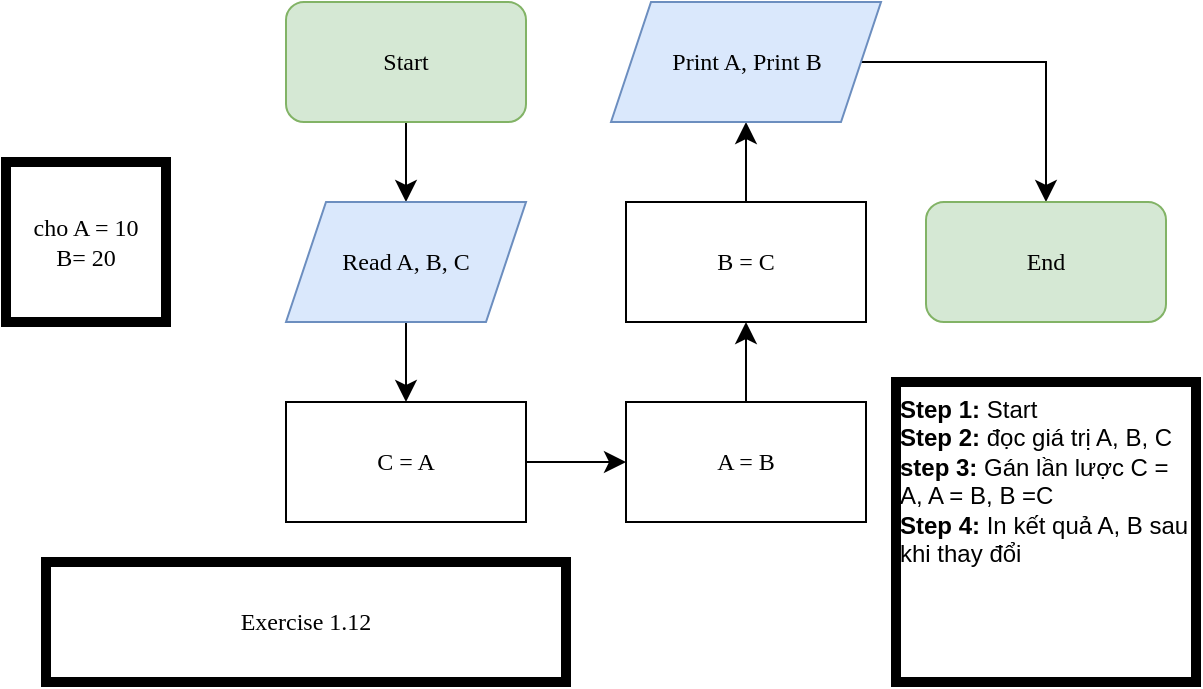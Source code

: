 <mxfile version="24.7.16">
  <diagram id="C5RBs43oDa-KdzZeNtuy" name="Exercise1.12">
    <mxGraphModel dx="377" dy="234" grid="1" gridSize="10" guides="1" tooltips="1" connect="1" arrows="1" fold="1" page="1" pageScale="1" pageWidth="827" pageHeight="1169" math="0" shadow="0">
      <root>
        <mxCell id="WIyWlLk6GJQsqaUBKTNV-0" />
        <mxCell id="WIyWlLk6GJQsqaUBKTNV-1" parent="WIyWlLk6GJQsqaUBKTNV-0" />
        <mxCell id="Ci1fB9h60IIG0PQ7zm6q-15" value="" style="edgeStyle=none;curved=1;rounded=0;orthogonalLoop=1;jettySize=auto;html=1;fontSize=12;startSize=8;endSize=8;entryX=0.5;entryY=0;entryDx=0;entryDy=0;fontFamily=Times New Roman;" parent="WIyWlLk6GJQsqaUBKTNV-1" source="Ci1fB9h60IIG0PQ7zm6q-16" target="Ci1fB9h60IIG0PQ7zm6q-18" edge="1">
          <mxGeometry relative="1" as="geometry">
            <mxPoint x="320" y="250" as="targetPoint" />
          </mxGeometry>
        </mxCell>
        <mxCell id="Ci1fB9h60IIG0PQ7zm6q-16" value="Start" style="rounded=1;whiteSpace=wrap;html=1;fillColor=#d5e8d4;strokeColor=#82b366;fontFamily=Times New Roman;" parent="WIyWlLk6GJQsqaUBKTNV-1" vertex="1">
          <mxGeometry x="260" y="120" width="120" height="60" as="geometry" />
        </mxCell>
        <mxCell id="Ci1fB9h60IIG0PQ7zm6q-17" value="" style="edgeStyle=none;curved=1;rounded=0;orthogonalLoop=1;jettySize=auto;html=1;fontSize=12;startSize=8;endSize=8;fontFamily=Times New Roman;" parent="WIyWlLk6GJQsqaUBKTNV-1" source="Ci1fB9h60IIG0PQ7zm6q-18" target="Ci1fB9h60IIG0PQ7zm6q-20" edge="1">
          <mxGeometry relative="1" as="geometry" />
        </mxCell>
        <mxCell id="Ci1fB9h60IIG0PQ7zm6q-18" value="Read A, B, C" style="shape=parallelogram;perimeter=parallelogramPerimeter;whiteSpace=wrap;html=1;fixedSize=1;fillColor=#dae8fc;strokeColor=#6c8ebf;fontFamily=Times New Roman;" parent="WIyWlLk6GJQsqaUBKTNV-1" vertex="1">
          <mxGeometry x="260" y="220" width="120" height="60" as="geometry" />
        </mxCell>
        <mxCell id="Ci1fB9h60IIG0PQ7zm6q-19" value="" style="edgeStyle=none;curved=1;rounded=0;orthogonalLoop=1;jettySize=auto;html=1;fontSize=12;startSize=8;endSize=8;fontFamily=Times New Roman;" parent="WIyWlLk6GJQsqaUBKTNV-1" source="Ci1fB9h60IIG0PQ7zm6q-20" target="Ci1fB9h60IIG0PQ7zm6q-23" edge="1">
          <mxGeometry relative="1" as="geometry" />
        </mxCell>
        <mxCell id="Ci1fB9h60IIG0PQ7zm6q-20" value="C = A" style="whiteSpace=wrap;html=1;fontFamily=Times New Roman;" parent="WIyWlLk6GJQsqaUBKTNV-1" vertex="1">
          <mxGeometry x="260" y="320" width="120" height="60" as="geometry" />
        </mxCell>
        <mxCell id="Ci1fB9h60IIG0PQ7zm6q-21" value="" style="edgeStyle=none;curved=1;rounded=0;orthogonalLoop=1;jettySize=auto;html=1;fontSize=12;startSize=8;endSize=8;fontFamily=Times New Roman;" parent="WIyWlLk6GJQsqaUBKTNV-1" target="Ci1fB9h60IIG0PQ7zm6q-25" edge="1">
          <mxGeometry relative="1" as="geometry">
            <mxPoint x="490" y="220" as="sourcePoint" />
          </mxGeometry>
        </mxCell>
        <mxCell id="Ci1fB9h60IIG0PQ7zm6q-22" value="" style="edgeStyle=none;curved=1;rounded=0;orthogonalLoop=1;jettySize=auto;html=1;fontSize=12;startSize=8;endSize=8;fontFamily=Times New Roman;" parent="WIyWlLk6GJQsqaUBKTNV-1" source="Ci1fB9h60IIG0PQ7zm6q-23" target="Ci1fB9h60IIG0PQ7zm6q-28" edge="1">
          <mxGeometry relative="1" as="geometry" />
        </mxCell>
        <mxCell id="Ci1fB9h60IIG0PQ7zm6q-23" value="A = B" style="whiteSpace=wrap;html=1;fontFamily=Times New Roman;" parent="WIyWlLk6GJQsqaUBKTNV-1" vertex="1">
          <mxGeometry x="430" y="320" width="120" height="60" as="geometry" />
        </mxCell>
        <mxCell id="Ci1fB9h60IIG0PQ7zm6q-24" value="" style="edgeStyle=orthogonalEdgeStyle;rounded=0;orthogonalLoop=1;jettySize=auto;html=1;fontSize=12;startSize=8;endSize=8;exitX=1;exitY=0.5;exitDx=0;exitDy=0;entryX=0.5;entryY=0;entryDx=0;entryDy=0;fontFamily=Times New Roman;" parent="WIyWlLk6GJQsqaUBKTNV-1" source="Ci1fB9h60IIG0PQ7zm6q-25" target="Ci1fB9h60IIG0PQ7zm6q-27" edge="1">
          <mxGeometry relative="1" as="geometry">
            <mxPoint x="590" y="180" as="sourcePoint" />
            <mxPoint x="610" y="150" as="targetPoint" />
          </mxGeometry>
        </mxCell>
        <mxCell id="Ci1fB9h60IIG0PQ7zm6q-25" value="Print A, Print B" style="shape=parallelogram;perimeter=parallelogramPerimeter;whiteSpace=wrap;html=1;fixedSize=1;fillColor=#dae8fc;strokeColor=#6c8ebf;fontFamily=Times New Roman;" parent="WIyWlLk6GJQsqaUBKTNV-1" vertex="1">
          <mxGeometry x="422.5" y="120" width="135" height="60" as="geometry" />
        </mxCell>
        <mxCell id="Ci1fB9h60IIG0PQ7zm6q-26" value="cho A = 10&lt;div&gt;B= 20&lt;/div&gt;" style="whiteSpace=wrap;html=1;aspect=fixed;strokeWidth=5;fontFamily=Times New Roman;" parent="WIyWlLk6GJQsqaUBKTNV-1" vertex="1">
          <mxGeometry x="120" y="200" width="80" height="80" as="geometry" />
        </mxCell>
        <mxCell id="Ci1fB9h60IIG0PQ7zm6q-27" value="End" style="rounded=1;whiteSpace=wrap;html=1;fillColor=#d5e8d4;strokeColor=#82b366;fontFamily=Times New Roman;" parent="WIyWlLk6GJQsqaUBKTNV-1" vertex="1">
          <mxGeometry x="580" y="220" width="120" height="60" as="geometry" />
        </mxCell>
        <mxCell id="Ci1fB9h60IIG0PQ7zm6q-28" value="B = C" style="whiteSpace=wrap;html=1;fontFamily=Times New Roman;" parent="WIyWlLk6GJQsqaUBKTNV-1" vertex="1">
          <mxGeometry x="430" y="220" width="120" height="60" as="geometry" />
        </mxCell>
        <mxCell id="Ci1fB9h60IIG0PQ7zm6q-29" value="Exercise 1.12" style="rounded=0;whiteSpace=wrap;html=1;strokeWidth=5;fontFamily=Times New Roman;" parent="WIyWlLk6GJQsqaUBKTNV-1" vertex="1">
          <mxGeometry x="140" y="400" width="260" height="60" as="geometry" />
        </mxCell>
        <mxCell id="m0sHVh4Hql_XcBxDjian-0" value="&lt;b&gt;Step 1:&lt;/b&gt; Start&lt;div&gt;&lt;b&gt;Step 2:&lt;/b&gt; đọc giá trị A, B, C&amp;nbsp;&lt;/div&gt;&lt;div&gt;&lt;b&gt;step 3:&lt;/b&gt; Gán lần lược C = A, A = B, B =C&lt;/div&gt;&lt;div&gt;&lt;b&gt;Step 4:&lt;/b&gt; In kết quả A, B sau khi thay đổi&lt;/div&gt;" style="whiteSpace=wrap;html=1;verticalAlign=top;align=left;strokeWidth=5;" vertex="1" parent="WIyWlLk6GJQsqaUBKTNV-1">
          <mxGeometry x="565" y="310" width="150" height="150" as="geometry" />
        </mxCell>
      </root>
    </mxGraphModel>
  </diagram>
</mxfile>
